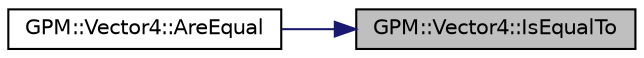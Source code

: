 digraph "GPM::Vector4::IsEqualTo"
{
 // INTERACTIVE_SVG=YES
 // LATEX_PDF_SIZE
  edge [fontname="Helvetica",fontsize="10",labelfontname="Helvetica",labelfontsize="10"];
  node [fontname="Helvetica",fontsize="10",shape=record];
  rankdir="RL";
  Node180 [label="GPM::Vector4::IsEqualTo",height=0.2,width=0.4,color="black", fillcolor="grey75", style="filled", fontcolor="black",tooltip="Return true if the two vectors are identical."];
  Node180 -> Node181 [dir="back",color="midnightblue",fontsize="10",style="solid",fontname="Helvetica"];
  Node181 [label="GPM::Vector4::AreEqual",height=0.2,width=0.4,color="black", fillcolor="white", style="filled",URL="$struct_g_p_m_1_1_vector4.html#a39d6b76337a2ade2b4f0bef71e52813c",tooltip="Return true if the two vectors are identical."];
}
